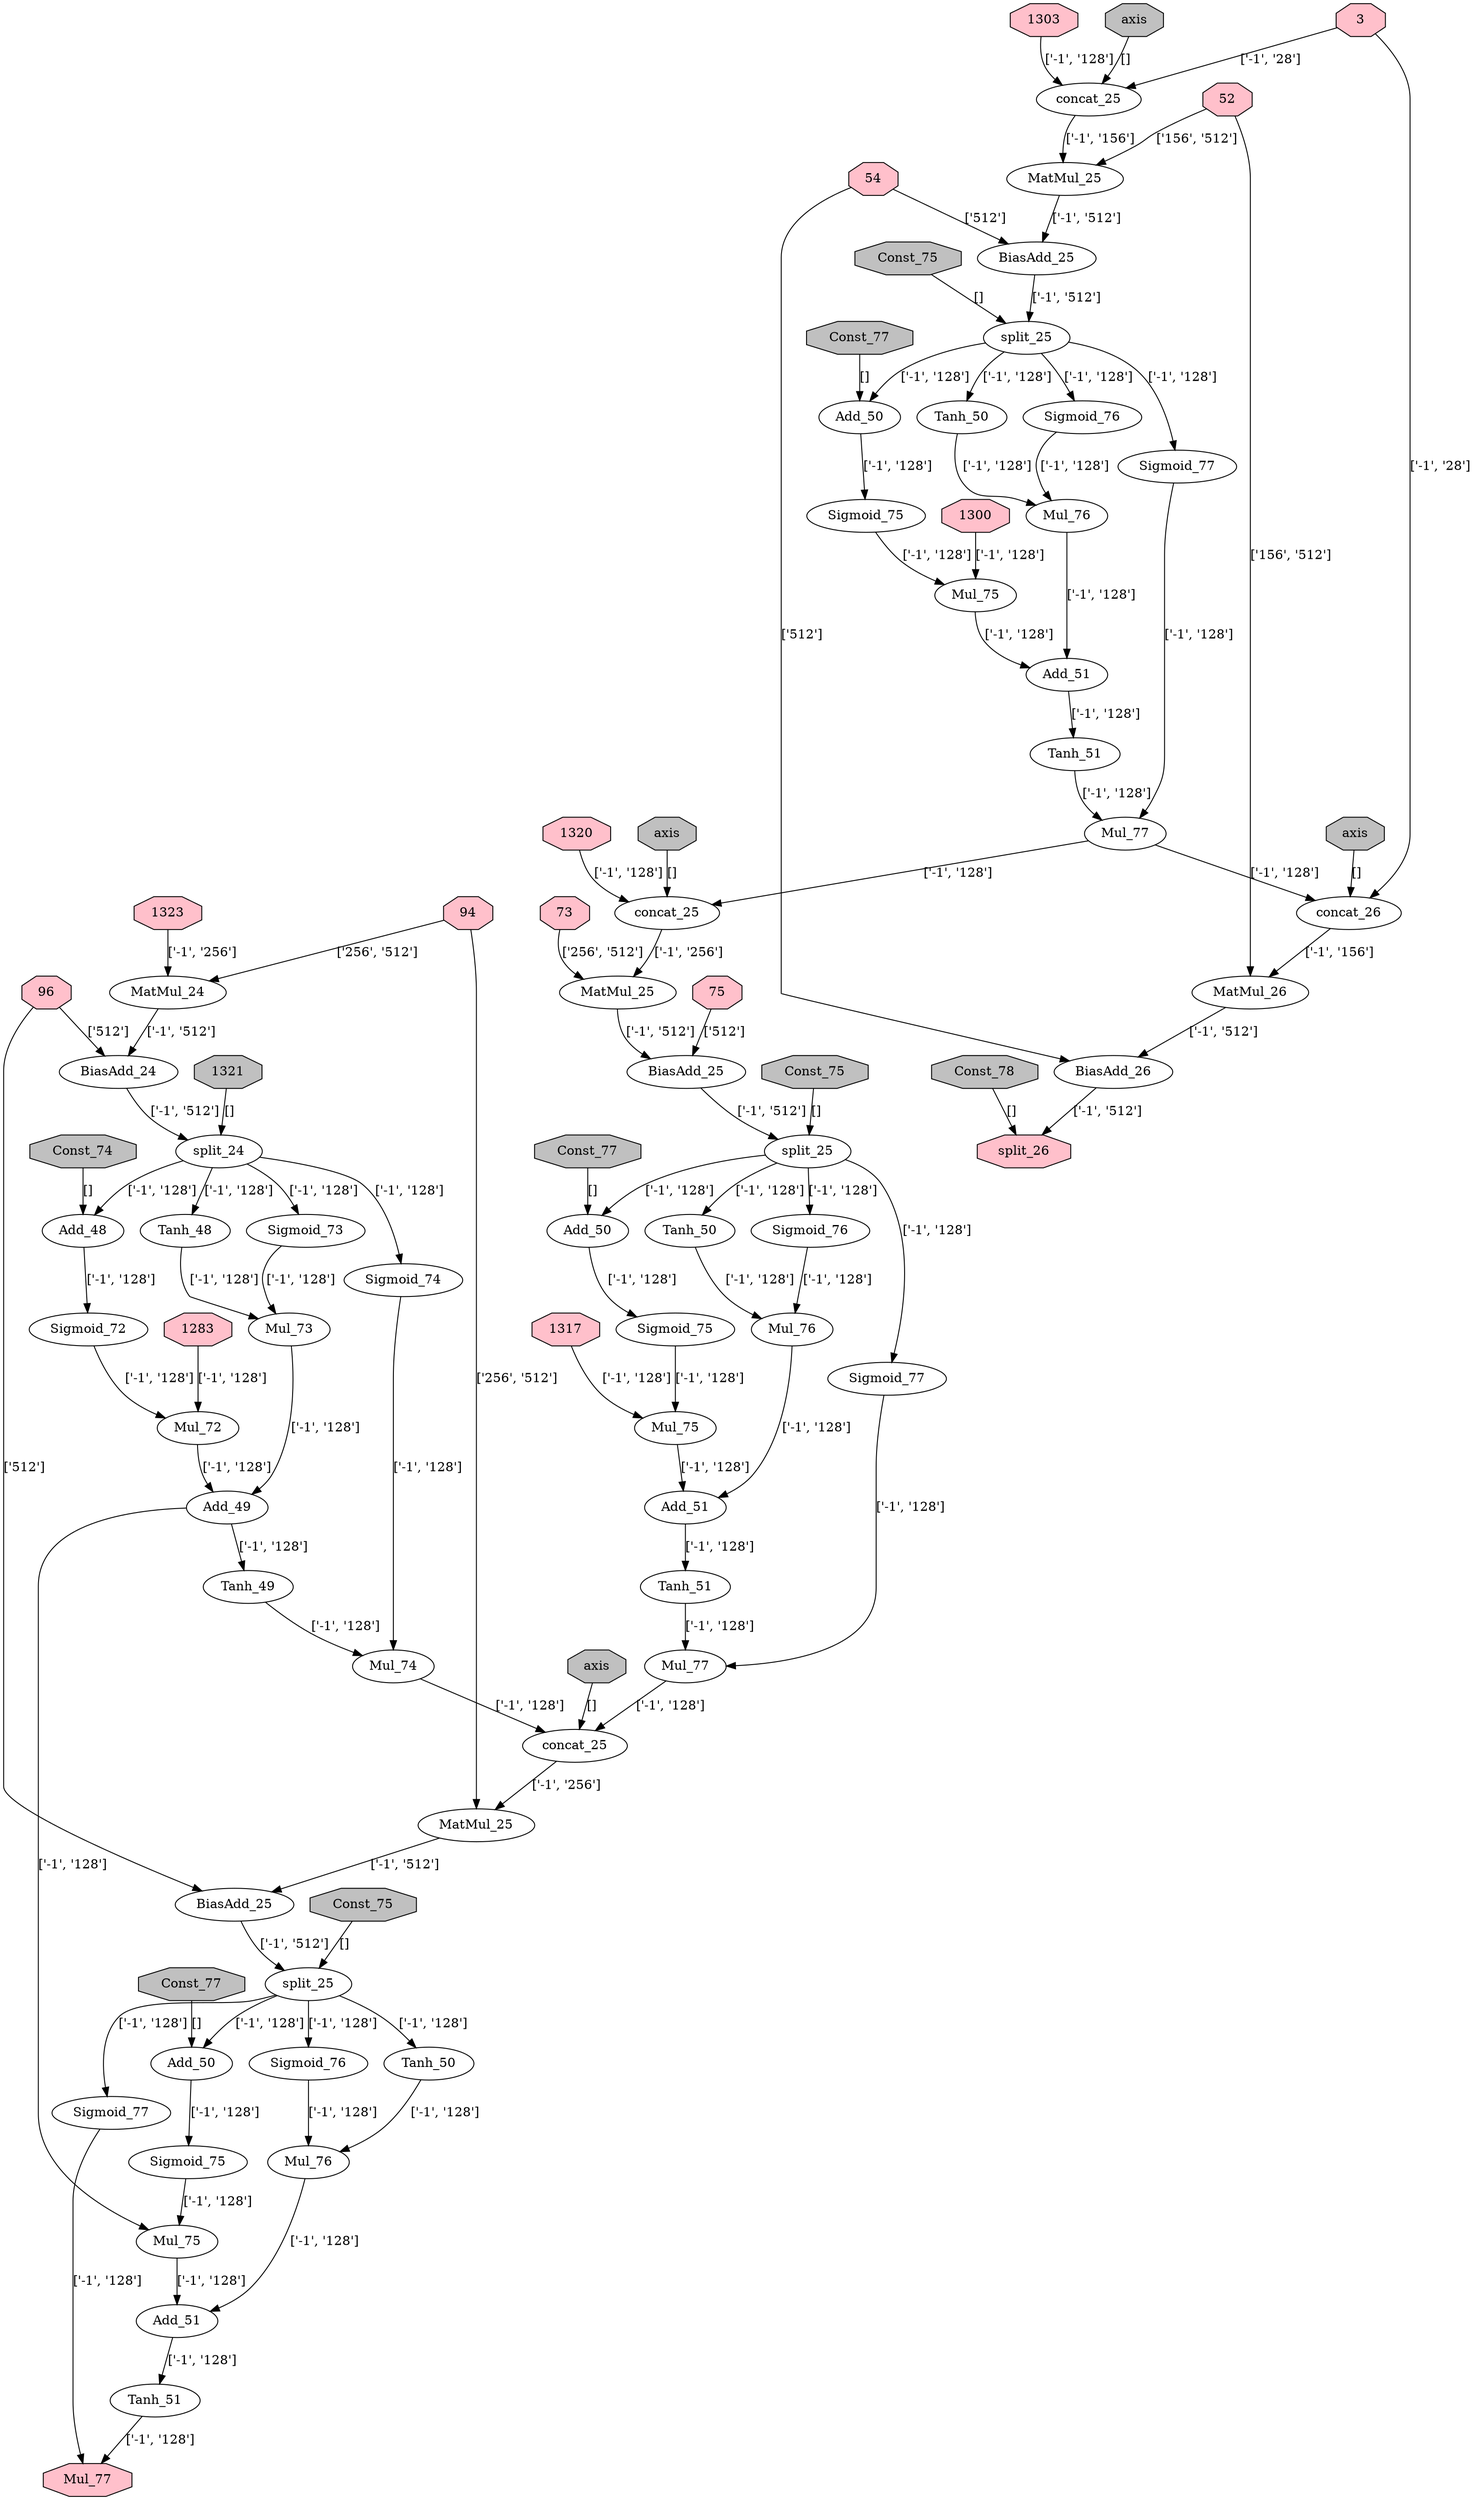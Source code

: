 strict digraph  {
	node [label="\N"];
	1283	 [fillcolor=pink,
		shape=octagon,
		style=filled];
	1330	 [label=Mul_72,
		name="rnn/rnn/multi_rnn_cell/cell_2/basic_lstm_cell/Mul_72"];
	1283 -> 1330	 [label="['-1', '128']"];
	1374	 [label=concat_25,
		name="rnn/rnn/multi_rnn_cell/cell_2/basic_lstm_cell/concat_25"];
	1375	 [label=MatMul_25,
		name="rnn/rnn/multi_rnn_cell/cell_2/basic_lstm_cell/MatMul_25"];
	1374 -> 1375	 [label="['-1', '256']"];
	1367	 [label=Mul_76,
		name="rnn/rnn/multi_rnn_cell/cell_1/basic_lstm_cell/Mul_76"];
	1368	 [label=Add_51,
		name="rnn/rnn/multi_rnn_cell/cell_1/basic_lstm_cell/Add_51"];
	1367 -> 1368	 [label="['-1', '128']"];
	1389	 [fillcolor=grey,
		label=Const_78,
		name="rnn/rnn/multi_rnn_cell/cell_0/basic_lstm_cell/Const_78",
		shape=octagon,
		style=filled];
	1394	 [fillcolor=pink,
		label=split_26,
		name="rnn/rnn/multi_rnn_cell/cell_0/basic_lstm_cell/split_26",
		shape=octagon,
		style=filled];
	1389 -> 1394	 [label="[]"];
	1334	 [label=Add_49,
		name="rnn/rnn/multi_rnn_cell/cell_2/basic_lstm_cell/Add_49"];
	1335	 [label=Tanh_49,
		name="rnn/rnn/multi_rnn_cell/cell_2/basic_lstm_cell/Tanh_49"];
	1334 -> 1335	 [label="['-1', '128']"];
	1381	 [label=Mul_75,
		name="rnn/rnn/multi_rnn_cell/cell_2/basic_lstm_cell/Mul_75"];
	1334 -> 1381	 [label="['-1', '128']"];
	3	 [fillcolor=pink,
		shape=octagon,
		style=filled];
	1340	 [label=concat_25,
		name="rnn/rnn/multi_rnn_cell/cell_0/basic_lstm_cell/concat_25"];
	3 -> 1340	 [label="['-1', '28']"];
	1391	 [label=concat_26,
		name="rnn/rnn/multi_rnn_cell/cell_0/basic_lstm_cell/concat_26"];
	3 -> 1391	 [label="['-1', '28']"];
	1300	 [fillcolor=pink,
		shape=octagon,
		style=filled];
	1347	 [label=Mul_75,
		name="rnn/rnn/multi_rnn_cell/cell_0/basic_lstm_cell/Mul_75"];
	1300 -> 1347	 [label="['-1', '128']"];
	73	 [fillcolor=pink,
		shape=octagon,
		style=filled];
	1358	 [label=MatMul_25,
		name="rnn/rnn/multi_rnn_cell/cell_1/basic_lstm_cell/MatMul_25"];
	73 -> 1358	 [label="['256', '512']"];
	1303	 [fillcolor=pink,
		shape=octagon,
		style=filled];
	1303 -> 1340	 [label="['-1', '128']"];
	1317	 [fillcolor=pink,
		shape=octagon,
		style=filled];
	1364	 [label=Mul_75,
		name="rnn/rnn/multi_rnn_cell/cell_1/basic_lstm_cell/Mul_75"];
	1317 -> 1364	 [label="['-1', '128']"];
	1393	 [label=BiasAdd_26,
		name="rnn/rnn/multi_rnn_cell/cell_0/basic_lstm_cell/BiasAdd_26"];
	1393 -> 1394	 [label="['-1', '512']"];
	1320	 [fillcolor=pink,
		shape=octagon,
		style=filled];
	1357	 [label=concat_25,
		name="rnn/rnn/multi_rnn_cell/cell_1/basic_lstm_cell/concat_25"];
	1320 -> 1357	 [label="['-1', '128']"];
	1321	 [fillcolor=grey,
		shape=octagon,
		style=filled];
	1326	 [label=split_24,
		name="rnn/rnn/multi_rnn_cell/cell_2/basic_lstm_cell/split_24"];
	1321 -> 1326	 [label="[]"];
	1323	 [fillcolor=pink,
		shape=octagon,
		style=filled];
	1324	 [label=MatMul_24,
		name="rnn/rnn/multi_rnn_cell/cell_2/basic_lstm_cell/MatMul_24"];
	1323 -> 1324	 [label="['-1', '256']"];
	1325	 [label=BiasAdd_24,
		name="rnn/rnn/multi_rnn_cell/cell_2/basic_lstm_cell/BiasAdd_24"];
	1324 -> 1325	 [label="['-1', '512']"];
	1325 -> 1326	 [label="['-1', '512']"];
	1328	 [label=Add_48,
		name="rnn/rnn/multi_rnn_cell/cell_2/basic_lstm_cell/Add_48"];
	1326 -> 1328	 [label="['-1', '128']"];
	1331	 [label=Sigmoid_73,
		name="rnn/rnn/multi_rnn_cell/cell_2/basic_lstm_cell/Sigmoid_73"];
	1326 -> 1331	 [label="['-1', '128']"];
	1336	 [label=Sigmoid_74,
		name="rnn/rnn/multi_rnn_cell/cell_2/basic_lstm_cell/Sigmoid_74"];
	1326 -> 1336	 [label="['-1', '128']"];
	1332	 [label=Tanh_48,
		name="rnn/rnn/multi_rnn_cell/cell_2/basic_lstm_cell/Tanh_48"];
	1326 -> 1332	 [label="['-1', '128']"];
	1327	 [fillcolor=grey,
		label=Const_74,
		name="rnn/rnn/multi_rnn_cell/cell_2/basic_lstm_cell/Const_74",
		shape=octagon,
		style=filled];
	1327 -> 1328	 [label="[]"];
	1329	 [label=Sigmoid_72,
		name="rnn/rnn/multi_rnn_cell/cell_2/basic_lstm_cell/Sigmoid_72"];
	1328 -> 1329	 [label="['-1', '128']"];
	1329 -> 1330	 [label="['-1', '128']"];
	1330 -> 1334	 [label="['-1', '128']"];
	1333	 [label=Mul_73,
		name="rnn/rnn/multi_rnn_cell/cell_2/basic_lstm_cell/Mul_73"];
	1331 -> 1333	 [label="['-1', '128']"];
	52	 [fillcolor=pink,
		shape=octagon,
		style=filled];
	1341	 [label=MatMul_25,
		name="rnn/rnn/multi_rnn_cell/cell_0/basic_lstm_cell/MatMul_25"];
	52 -> 1341	 [label="['156', '512']"];
	1392	 [label=MatMul_26,
		name="rnn/rnn/multi_rnn_cell/cell_0/basic_lstm_cell/MatMul_26"];
	52 -> 1392	 [label="['156', '512']"];
	1333 -> 1334	 [label="['-1', '128']"];
	54	 [fillcolor=pink,
		shape=octagon,
		style=filled];
	54 -> 1393	 [label="['512']"];
	1342	 [label=BiasAdd_25,
		name="rnn/rnn/multi_rnn_cell/cell_0/basic_lstm_cell/BiasAdd_25"];
	54 -> 1342	 [label="['512']"];
	1337	 [label=Mul_74,
		name="rnn/rnn/multi_rnn_cell/cell_2/basic_lstm_cell/Mul_74"];
	1335 -> 1337	 [label="['-1', '128']"];
	1336 -> 1337	 [label="['-1', '128']"];
	1332 -> 1333	 [label="['-1', '128']"];
	1338	 [fillcolor=grey,
		label=Const_75,
		name="rnn/rnn/multi_rnn_cell/cell_0/basic_lstm_cell/Const_75",
		shape=octagon,
		style=filled];
	1343	 [label=split_25,
		name="rnn/rnn/multi_rnn_cell/cell_0/basic_lstm_cell/split_25"];
	1338 -> 1343	 [label="[]"];
	1339	 [fillcolor=grey,
		label=axis,
		name="rnn/rnn/multi_rnn_cell/cell_0/basic_lstm_cell/concat_25/axis",
		shape=octagon,
		style=filled];
	1339 -> 1340	 [label="[]"];
	1340 -> 1341	 [label="['-1', '156']"];
	1341 -> 1342	 [label="['-1', '512']"];
	1342 -> 1343	 [label="['-1', '512']"];
	1345	 [label=Add_50,
		name="rnn/rnn/multi_rnn_cell/cell_0/basic_lstm_cell/Add_50"];
	1343 -> 1345	 [label="['-1', '128']"];
	1348	 [label=Sigmoid_76,
		name="rnn/rnn/multi_rnn_cell/cell_0/basic_lstm_cell/Sigmoid_76"];
	1343 -> 1348	 [label="['-1', '128']"];
	1349	 [label=Tanh_50,
		name="rnn/rnn/multi_rnn_cell/cell_0/basic_lstm_cell/Tanh_50"];
	1343 -> 1349	 [label="['-1', '128']"];
	1353	 [label=Sigmoid_77,
		name="rnn/rnn/multi_rnn_cell/cell_0/basic_lstm_cell/Sigmoid_77"];
	1343 -> 1353	 [label="['-1', '128']"];
	1344	 [fillcolor=grey,
		label=Const_77,
		name="rnn/rnn/multi_rnn_cell/cell_0/basic_lstm_cell/Const_77",
		shape=octagon,
		style=filled];
	1344 -> 1345	 [label="[]"];
	1346	 [label=Sigmoid_75,
		name="rnn/rnn/multi_rnn_cell/cell_0/basic_lstm_cell/Sigmoid_75"];
	1345 -> 1346	 [label="['-1', '128']"];
	1346 -> 1347	 [label="['-1', '128']"];
	1351	 [label=Add_51,
		name="rnn/rnn/multi_rnn_cell/cell_0/basic_lstm_cell/Add_51"];
	1347 -> 1351	 [label="['-1', '128']"];
	1350	 [label=Mul_76,
		name="rnn/rnn/multi_rnn_cell/cell_0/basic_lstm_cell/Mul_76"];
	1348 -> 1350	 [label="['-1', '128']"];
	1349 -> 1350	 [label="['-1', '128']"];
	1350 -> 1351	 [label="['-1', '128']"];
	1352	 [label=Tanh_51,
		name="rnn/rnn/multi_rnn_cell/cell_0/basic_lstm_cell/Tanh_51"];
	1351 -> 1352	 [label="['-1', '128']"];
	1354	 [label=Mul_77,
		name="rnn/rnn/multi_rnn_cell/cell_0/basic_lstm_cell/Mul_77"];
	1352 -> 1354	 [label="['-1', '128']"];
	1353 -> 1354	 [label="['-1', '128']"];
	1354 -> 1357	 [label="['-1', '128']"];
	1354 -> 1391	 [label="['-1', '128']"];
	1355	 [fillcolor=grey,
		label=Const_75,
		name="rnn/rnn/multi_rnn_cell/cell_1/basic_lstm_cell/Const_75",
		shape=octagon,
		style=filled];
	1360	 [label=split_25,
		name="rnn/rnn/multi_rnn_cell/cell_1/basic_lstm_cell/split_25"];
	1355 -> 1360	 [label="[]"];
	1356	 [fillcolor=grey,
		label=axis,
		name="rnn/rnn/multi_rnn_cell/cell_1/basic_lstm_cell/concat_25/axis",
		shape=octagon,
		style=filled];
	1356 -> 1357	 [label="[]"];
	1357 -> 1358	 [label="['-1', '256']"];
	1359	 [label=BiasAdd_25,
		name="rnn/rnn/multi_rnn_cell/cell_1/basic_lstm_cell/BiasAdd_25"];
	1358 -> 1359	 [label="['-1', '512']"];
	1359 -> 1360	 [label="['-1', '512']"];
	1365	 [label=Sigmoid_76,
		name="rnn/rnn/multi_rnn_cell/cell_1/basic_lstm_cell/Sigmoid_76"];
	1360 -> 1365	 [label="['-1', '128']"];
	1366	 [label=Tanh_50,
		name="rnn/rnn/multi_rnn_cell/cell_1/basic_lstm_cell/Tanh_50"];
	1360 -> 1366	 [label="['-1', '128']"];
	1370	 [label=Sigmoid_77,
		name="rnn/rnn/multi_rnn_cell/cell_1/basic_lstm_cell/Sigmoid_77"];
	1360 -> 1370	 [label="['-1', '128']"];
	1362	 [label=Add_50,
		name="rnn/rnn/multi_rnn_cell/cell_1/basic_lstm_cell/Add_50"];
	1360 -> 1362	 [label="['-1', '128']"];
	1361	 [fillcolor=grey,
		label=Const_77,
		name="rnn/rnn/multi_rnn_cell/cell_1/basic_lstm_cell/Const_77",
		shape=octagon,
		style=filled];
	1361 -> 1362	 [label="[]"];
	75	 [fillcolor=pink,
		shape=octagon,
		style=filled];
	75 -> 1359	 [label="['512']"];
	1363	 [label=Sigmoid_75,
		name="rnn/rnn/multi_rnn_cell/cell_1/basic_lstm_cell/Sigmoid_75"];
	1363 -> 1364	 [label="['-1', '128']"];
	1364 -> 1368	 [label="['-1', '128']"];
	1365 -> 1367	 [label="['-1', '128']"];
	1366 -> 1367	 [label="['-1', '128']"];
	1337 -> 1374	 [label="['-1', '128']"];
	1369	 [label=Tanh_51,
		name="rnn/rnn/multi_rnn_cell/cell_1/basic_lstm_cell/Tanh_51"];
	1368 -> 1369	 [label="['-1', '128']"];
	1371	 [label=Mul_77,
		name="rnn/rnn/multi_rnn_cell/cell_1/basic_lstm_cell/Mul_77"];
	1369 -> 1371	 [label="['-1', '128']"];
	1370 -> 1371	 [label="['-1', '128']"];
	1371 -> 1374	 [label="['-1', '128']"];
	1372	 [fillcolor=grey,
		label=Const_75,
		name="rnn/rnn/multi_rnn_cell/cell_2/basic_lstm_cell/Const_75",
		shape=octagon,
		style=filled];
	1377	 [label=split_25,
		name="rnn/rnn/multi_rnn_cell/cell_2/basic_lstm_cell/split_25"];
	1372 -> 1377	 [label="[]"];
	1373	 [fillcolor=grey,
		label=axis,
		name="rnn/rnn/multi_rnn_cell/cell_2/basic_lstm_cell/concat_25/axis",
		shape=octagon,
		style=filled];
	1373 -> 1374	 [label="[]"];
	94	 [fillcolor=pink,
		shape=octagon,
		style=filled];
	94 -> 1324	 [label="['256', '512']"];
	94 -> 1375	 [label="['256', '512']"];
	1376	 [label=BiasAdd_25,
		name="rnn/rnn/multi_rnn_cell/cell_2/basic_lstm_cell/BiasAdd_25"];
	1375 -> 1376	 [label="['-1', '512']"];
	96	 [fillcolor=pink,
		shape=octagon,
		style=filled];
	96 -> 1325	 [label="['512']"];
	96 -> 1376	 [label="['512']"];
	1379	 [label=Add_50,
		name="rnn/rnn/multi_rnn_cell/cell_2/basic_lstm_cell/Add_50"];
	1377 -> 1379	 [label="['-1', '128']"];
	1382	 [label=Sigmoid_76,
		name="rnn/rnn/multi_rnn_cell/cell_2/basic_lstm_cell/Sigmoid_76"];
	1377 -> 1382	 [label="['-1', '128']"];
	1383	 [label=Tanh_50,
		name="rnn/rnn/multi_rnn_cell/cell_2/basic_lstm_cell/Tanh_50"];
	1377 -> 1383	 [label="['-1', '128']"];
	1387	 [label=Sigmoid_77,
		name="rnn/rnn/multi_rnn_cell/cell_2/basic_lstm_cell/Sigmoid_77"];
	1377 -> 1387	 [label="['-1', '128']"];
	1378	 [fillcolor=grey,
		label=Const_77,
		name="rnn/rnn/multi_rnn_cell/cell_2/basic_lstm_cell/Const_77",
		shape=octagon,
		style=filled];
	1378 -> 1379	 [label="[]"];
	1380	 [label=Sigmoid_75,
		name="rnn/rnn/multi_rnn_cell/cell_2/basic_lstm_cell/Sigmoid_75"];
	1379 -> 1380	 [label="['-1', '128']"];
	1380 -> 1381	 [label="['-1', '128']"];
	1385	 [label=Add_51,
		name="rnn/rnn/multi_rnn_cell/cell_2/basic_lstm_cell/Add_51"];
	1381 -> 1385	 [label="['-1', '128']"];
	1384	 [label=Mul_76,
		name="rnn/rnn/multi_rnn_cell/cell_2/basic_lstm_cell/Mul_76"];
	1382 -> 1384	 [label="['-1', '128']"];
	1383 -> 1384	 [label="['-1', '128']"];
	1384 -> 1385	 [label="['-1', '128']"];
	1386	 [label=Tanh_51,
		name="rnn/rnn/multi_rnn_cell/cell_2/basic_lstm_cell/Tanh_51"];
	1385 -> 1386	 [label="['-1', '128']"];
	1388	 [fillcolor=pink,
		label=Mul_77,
		name="rnn/rnn/multi_rnn_cell/cell_2/basic_lstm_cell/Mul_77",
		shape=octagon,
		style=filled];
	1386 -> 1388	 [label="['-1', '128']"];
	1387 -> 1388	 [label="['-1', '128']"];
	1362 -> 1363	 [label="['-1', '128']"];
	1390	 [fillcolor=grey,
		label=axis,
		name="rnn/rnn/multi_rnn_cell/cell_0/basic_lstm_cell/concat_26/axis",
		shape=octagon,
		style=filled];
	1390 -> 1391	 [label="[]"];
	1391 -> 1392	 [label="['-1', '156']"];
	1392 -> 1393	 [label="['-1', '512']"];
	1376 -> 1377	 [label="['-1', '512']"];
}
